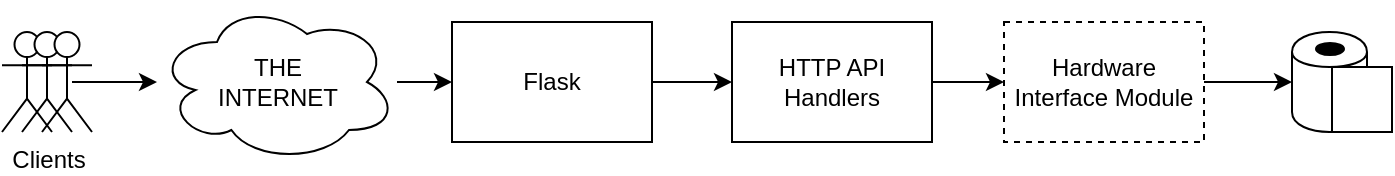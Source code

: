 <mxfile version="12.9.11" type="device"><diagram id="aGE13v05Z2sPY_vTs7nQ" name="Page-1"><mxGraphModel dx="870" dy="501" grid="1" gridSize="10" guides="1" tooltips="1" connect="1" arrows="1" fold="1" page="1" pageScale="1" pageWidth="850" pageHeight="1100" math="0" shadow="0"><root><mxCell id="0"/><mxCell id="1" parent="0"/><mxCell id="o_0CyXW-_0wqR7mZlG5b-6" value="" style="edgeStyle=orthogonalEdgeStyle;rounded=0;orthogonalLoop=1;jettySize=auto;html=1;" edge="1" parent="1" source="KwCunc_-vDFq7iC757fj-2" target="o_0CyXW-_0wqR7mZlG5b-5"><mxGeometry relative="1" as="geometry"/></mxCell><mxCell id="KwCunc_-vDFq7iC757fj-2" value="HTTP API Handlers" style="rounded=0;whiteSpace=wrap;html=1;" parent="1" vertex="1"><mxGeometry x="400" y="355" width="100" height="60" as="geometry"/></mxCell><mxCell id="o_0CyXW-_0wqR7mZlG5b-4" value="" style="edgeStyle=orthogonalEdgeStyle;rounded=0;orthogonalLoop=1;jettySize=auto;html=1;" edge="1" parent="1" source="KwCunc_-vDFq7iC757fj-3" target="KwCunc_-vDFq7iC757fj-2"><mxGeometry relative="1" as="geometry"/></mxCell><mxCell id="KwCunc_-vDFq7iC757fj-3" value="Flask" style="rounded=0;whiteSpace=wrap;html=1;" parent="1" vertex="1"><mxGeometry x="260" y="355" width="100" height="60" as="geometry"/></mxCell><mxCell id="o_0CyXW-_0wqR7mZlG5b-3" value="" style="edgeStyle=orthogonalEdgeStyle;rounded=0;orthogonalLoop=1;jettySize=auto;html=1;" edge="1" parent="1" source="KwCunc_-vDFq7iC757fj-9" target="KwCunc_-vDFq7iC757fj-3"><mxGeometry relative="1" as="geometry"/></mxCell><mxCell id="KwCunc_-vDFq7iC757fj-9" value="&lt;div&gt;THE&lt;/div&gt;&lt;div&gt;INTERNET&lt;br&gt;&lt;/div&gt;" style="ellipse;shape=cloud;whiteSpace=wrap;html=1;" parent="1" vertex="1"><mxGeometry x="112.5" y="345" width="120" height="80" as="geometry"/></mxCell><mxCell id="KwCunc_-vDFq7iC757fj-15" value="" style="shape=umlActor;verticalLabelPosition=bottom;labelBackgroundColor=#ffffff;verticalAlign=top;html=1;outlineConnect=0;" parent="1" vertex="1"><mxGeometry x="35" y="360" width="25" height="50" as="geometry"/></mxCell><mxCell id="o_0CyXW-_0wqR7mZlG5b-1" value="" style="edgeStyle=orthogonalEdgeStyle;rounded=0;orthogonalLoop=1;jettySize=auto;html=1;" edge="1" parent="1" source="KwCunc_-vDFq7iC757fj-18" target="KwCunc_-vDFq7iC757fj-9"><mxGeometry relative="1" as="geometry"/></mxCell><mxCell id="KwCunc_-vDFq7iC757fj-18" value="Clients" style="shape=umlActor;verticalLabelPosition=bottom;labelBackgroundColor=#ffffff;verticalAlign=top;html=1;outlineConnect=0;" parent="1" vertex="1"><mxGeometry x="45" y="360" width="25" height="50" as="geometry"/></mxCell><mxCell id="KwCunc_-vDFq7iC757fj-19" value="" style="shape=umlActor;verticalLabelPosition=bottom;labelBackgroundColor=#ffffff;verticalAlign=top;html=1;outlineConnect=0;" parent="1" vertex="1"><mxGeometry x="55" y="360" width="25" height="50" as="geometry"/></mxCell><mxCell id="KwCunc_-vDFq7iC757fj-22" value="" style="shape=cylinder;whiteSpace=wrap;html=1;boundedLbl=1;backgroundOutline=1;" parent="1" vertex="1"><mxGeometry x="680" y="360" width="37.5" height="50" as="geometry"/></mxCell><mxCell id="KwCunc_-vDFq7iC757fj-23" value="" style="rounded=0;whiteSpace=wrap;html=1;" parent="1" vertex="1"><mxGeometry x="700" y="377.5" width="30" height="32.5" as="geometry"/></mxCell><mxCell id="KwCunc_-vDFq7iC757fj-24" value="" style="ellipse;whiteSpace=wrap;html=1;fillColor=#000000;" parent="1" vertex="1"><mxGeometry x="692" y="365.5" width="14" height="6" as="geometry"/></mxCell><mxCell id="o_0CyXW-_0wqR7mZlG5b-7" value="" style="edgeStyle=orthogonalEdgeStyle;rounded=0;orthogonalLoop=1;jettySize=auto;html=1;entryX=0;entryY=0.5;entryDx=0;entryDy=0;" edge="1" parent="1" source="o_0CyXW-_0wqR7mZlG5b-5" target="KwCunc_-vDFq7iC757fj-22"><mxGeometry relative="1" as="geometry"/></mxCell><mxCell id="o_0CyXW-_0wqR7mZlG5b-5" value="Hardware Interface Module" style="rounded=0;whiteSpace=wrap;html=1;dashed=1;" vertex="1" parent="1"><mxGeometry x="536" y="355" width="100" height="60" as="geometry"/></mxCell></root></mxGraphModel></diagram></mxfile>